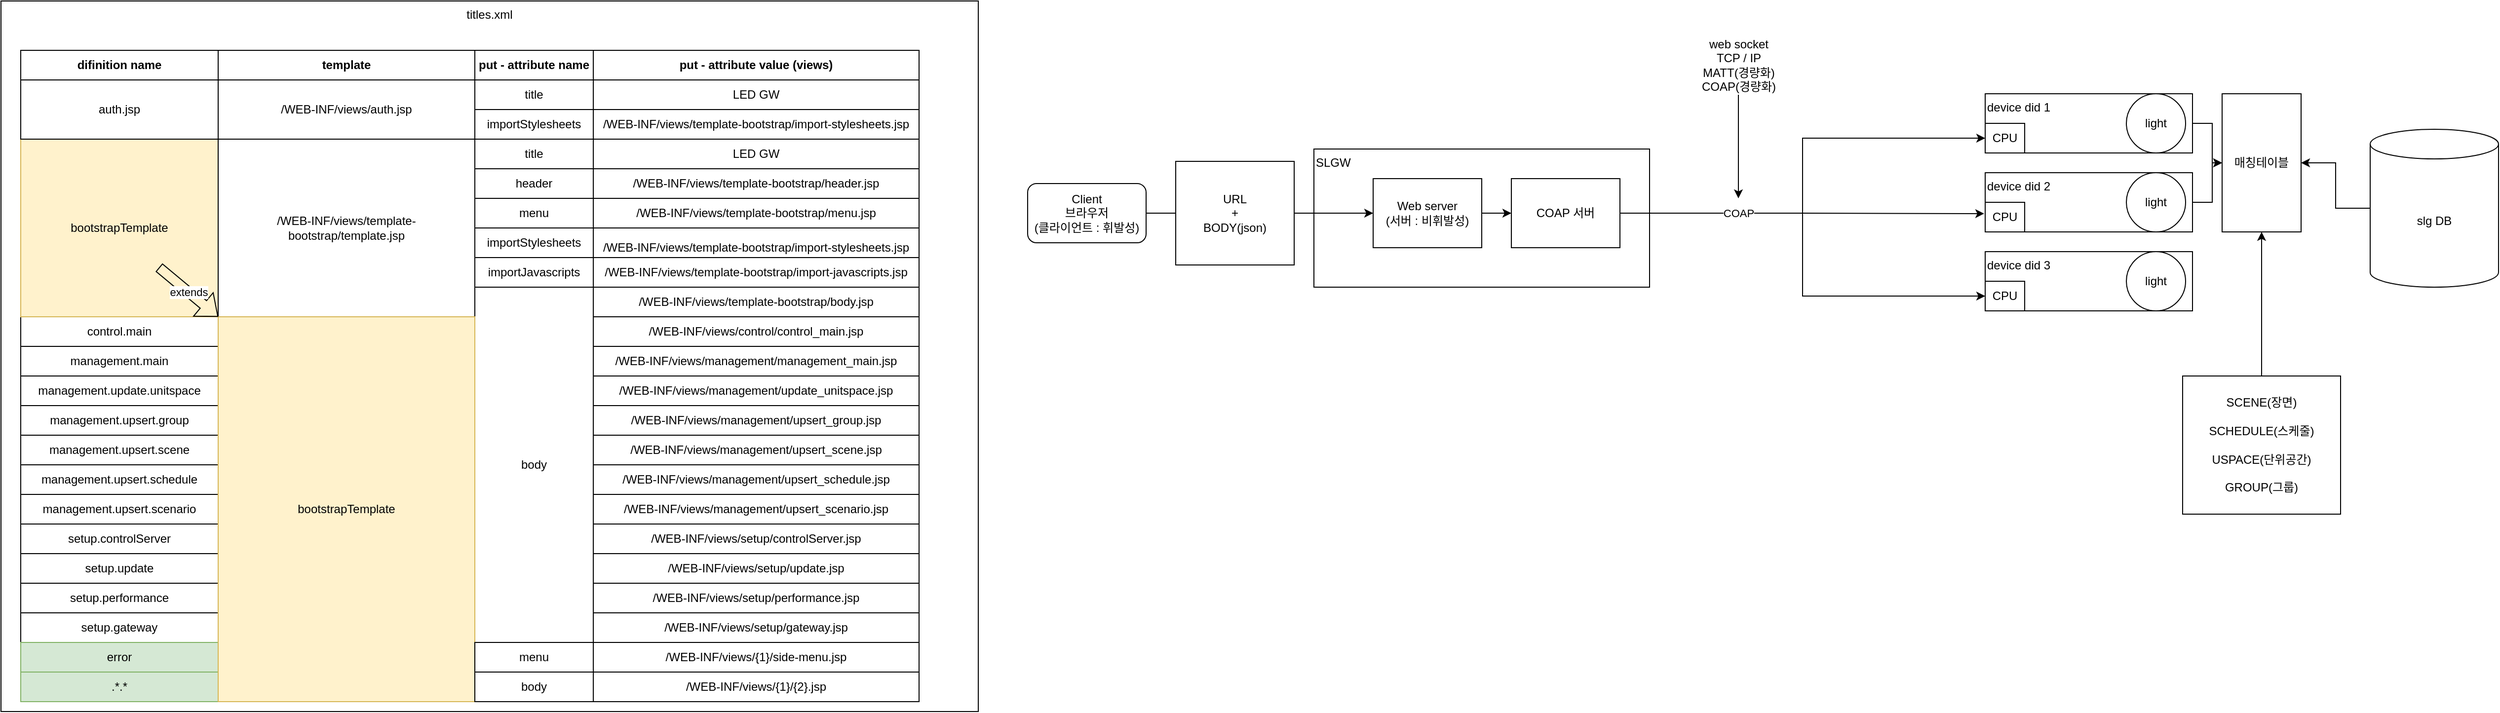 <mxfile version="18.0.7" type="github">
  <diagram id="MzFicAQLVDI_cGvtkar0" name="Page-1">
    <mxGraphModel dx="1673" dy="887" grid="1" gridSize="10" guides="1" tooltips="1" connect="1" arrows="1" fold="1" page="1" pageScale="1" pageWidth="827" pageHeight="1169" math="0" shadow="0">
      <root>
        <mxCell id="0" />
        <mxCell id="1" parent="0" />
        <mxCell id="lAMjxFeC6OFQzj6104G1-1" value="SLGW" style="rounded=0;whiteSpace=wrap;html=1;verticalAlign=top;align=left;" vertex="1" parent="1">
          <mxGeometry x="1360" y="190" width="340" height="140" as="geometry" />
        </mxCell>
        <mxCell id="Hx5KmIL_yOUIcQr_x3xt-8" value="titles.xml" style="rounded=0;whiteSpace=wrap;html=1;verticalAlign=top;" parent="1" vertex="1">
          <mxGeometry x="30" y="40" width="990" height="720" as="geometry" />
        </mxCell>
        <mxCell id="Hx5KmIL_yOUIcQr_x3xt-2" value="title" style="rounded=0;whiteSpace=wrap;html=1;" parent="1" vertex="1">
          <mxGeometry x="510" y="180" width="120" height="30" as="geometry" />
        </mxCell>
        <mxCell id="Hx5KmIL_yOUIcQr_x3xt-3" value="header" style="rounded=0;whiteSpace=wrap;html=1;" parent="1" vertex="1">
          <mxGeometry x="510" y="210" width="120" height="30" as="geometry" />
        </mxCell>
        <mxCell id="Hx5KmIL_yOUIcQr_x3xt-4" value="menu" style="rounded=0;whiteSpace=wrap;html=1;" parent="1" vertex="1">
          <mxGeometry x="510" y="240" width="120" height="30" as="geometry" />
        </mxCell>
        <mxCell id="Hx5KmIL_yOUIcQr_x3xt-5" value="importStylesheets" style="rounded=0;whiteSpace=wrap;html=1;" parent="1" vertex="1">
          <mxGeometry x="510" y="270" width="120" height="30" as="geometry" />
        </mxCell>
        <mxCell id="Hx5KmIL_yOUIcQr_x3xt-6" value="importJavascripts" style="rounded=0;whiteSpace=wrap;html=1;" parent="1" vertex="1">
          <mxGeometry x="510" y="300" width="120" height="30" as="geometry" />
        </mxCell>
        <mxCell id="Hx5KmIL_yOUIcQr_x3xt-7" value="body" style="rounded=0;whiteSpace=wrap;html=1;" parent="1" vertex="1">
          <mxGeometry x="510" y="330" width="120" height="360" as="geometry" />
        </mxCell>
        <mxCell id="Hx5KmIL_yOUIcQr_x3xt-24" value="/WEB-INF/views/{1}/side-menu.jsp" style="group;" parent="1" vertex="1" connectable="0">
          <mxGeometry x="630" y="360" width="330" height="390" as="geometry" />
        </mxCell>
        <UserObject label="/WEB-INF/views/management/upsert_scenario.jsp" link="management.upsert.scenario" id="Hx5KmIL_yOUIcQr_x3xt-25">
          <mxCell style="rounded=0;whiteSpace=wrap;html=1;" parent="Hx5KmIL_yOUIcQr_x3xt-24" vertex="1">
            <mxGeometry y="180" width="330" height="30" as="geometry" />
          </mxCell>
        </UserObject>
        <UserObject label="/WEB-INF/views/setup/controlServer.jsp" link="setup.controlServer" id="Hx5KmIL_yOUIcQr_x3xt-26">
          <mxCell style="rounded=0;whiteSpace=wrap;html=1;" parent="Hx5KmIL_yOUIcQr_x3xt-24" vertex="1">
            <mxGeometry y="210" width="330" height="30" as="geometry" />
          </mxCell>
        </UserObject>
        <UserObject label="/WEB-INF/views/setup/update.jsp" link="setup.update" id="Hx5KmIL_yOUIcQr_x3xt-27">
          <mxCell style="rounded=0;whiteSpace=wrap;html=1;" parent="Hx5KmIL_yOUIcQr_x3xt-24" vertex="1">
            <mxGeometry y="240" width="330" height="30" as="geometry" />
          </mxCell>
        </UserObject>
        <UserObject label="/WEB-INF/views/setup/performance.jsp" link="setup.performance" id="Hx5KmIL_yOUIcQr_x3xt-28">
          <mxCell style="rounded=0;whiteSpace=wrap;html=1;" parent="Hx5KmIL_yOUIcQr_x3xt-24" vertex="1">
            <mxGeometry y="270" width="330" height="30" as="geometry" />
          </mxCell>
        </UserObject>
        <UserObject label="/WEB-INF/views/setup/gateway.jsp" link="setup.gateway" id="Hx5KmIL_yOUIcQr_x3xt-29">
          <mxCell style="rounded=0;whiteSpace=wrap;html=1;" parent="Hx5KmIL_yOUIcQr_x3xt-24" vertex="1">
            <mxGeometry y="300" width="330" height="30" as="geometry" />
          </mxCell>
        </UserObject>
        <UserObject label="/WEB-INF/views/{1}/side-menu.jsp" link="setup.performance" id="Hx5KmIL_yOUIcQr_x3xt-30">
          <mxCell style="rounded=0;whiteSpace=wrap;html=1;" parent="Hx5KmIL_yOUIcQr_x3xt-24" vertex="1">
            <mxGeometry y="330" width="330" height="30" as="geometry" />
          </mxCell>
        </UserObject>
        <UserObject label="/WEB-INF/views/{1}/{2}.jsp" link="setup.performance" id="Hx5KmIL_yOUIcQr_x3xt-31">
          <mxCell style="rounded=0;whiteSpace=wrap;html=1;" parent="Hx5KmIL_yOUIcQr_x3xt-24" vertex="1">
            <mxGeometry y="360" width="330" height="30" as="geometry" />
          </mxCell>
        </UserObject>
        <mxCell id="Hx5KmIL_yOUIcQr_x3xt-32" value="/WEB-INF/views/control/control_main.jsp" style="rounded=0;whiteSpace=wrap;html=1;" parent="Hx5KmIL_yOUIcQr_x3xt-24" vertex="1">
          <mxGeometry width="330" height="30" as="geometry" />
        </mxCell>
        <mxCell id="Hx5KmIL_yOUIcQr_x3xt-33" value="/WEB-INF/views/management/management_main.jsp" style="rounded=0;whiteSpace=wrap;html=1;" parent="Hx5KmIL_yOUIcQr_x3xt-24" vertex="1">
          <mxGeometry y="30" width="330" height="30" as="geometry" />
        </mxCell>
        <mxCell id="Hx5KmIL_yOUIcQr_x3xt-34" value="/WEB-INF/views/management/update_unitspace.jsp" style="rounded=0;whiteSpace=wrap;html=1;" parent="Hx5KmIL_yOUIcQr_x3xt-24" vertex="1">
          <mxGeometry y="60" width="330" height="30" as="geometry" />
        </mxCell>
        <UserObject label="/WEB-INF/views/management/upsert_group.jsp" id="Hx5KmIL_yOUIcQr_x3xt-35">
          <mxCell style="rounded=0;whiteSpace=wrap;html=1;" parent="Hx5KmIL_yOUIcQr_x3xt-24" vertex="1">
            <mxGeometry y="90" width="330" height="30" as="geometry" />
          </mxCell>
        </UserObject>
        <UserObject label="/WEB-INF/views/management/upsert_scene.jsp" link="management.upsert.scene" id="Hx5KmIL_yOUIcQr_x3xt-36">
          <mxCell style="rounded=0;whiteSpace=wrap;html=1;" parent="Hx5KmIL_yOUIcQr_x3xt-24" vertex="1">
            <mxGeometry y="120" width="330" height="30" as="geometry" />
          </mxCell>
        </UserObject>
        <UserObject label="/WEB-INF/views/management/upsert_schedule.jsp" link="management.upsert.schedule" id="Hx5KmIL_yOUIcQr_x3xt-37">
          <mxCell style="rounded=0;whiteSpace=wrap;html=1;" parent="Hx5KmIL_yOUIcQr_x3xt-24" vertex="1">
            <mxGeometry y="150" width="330" height="30" as="geometry" />
          </mxCell>
        </UserObject>
        <mxCell id="Hx5KmIL_yOUIcQr_x3xt-9" value="control.main" style="rounded=0;whiteSpace=wrap;html=1;" parent="1" vertex="1">
          <mxGeometry x="50" y="360" width="200" height="30" as="geometry" />
        </mxCell>
        <mxCell id="Hx5KmIL_yOUIcQr_x3xt-59" value="LED GW" style="rounded=0;whiteSpace=wrap;html=1;" parent="1" vertex="1">
          <mxGeometry x="630" y="180" width="330" height="30" as="geometry" />
        </mxCell>
        <mxCell id="Hx5KmIL_yOUIcQr_x3xt-60" value="/WEB-INF/views/template-bootstrap/header.jsp" style="rounded=0;whiteSpace=wrap;html=1;" parent="1" vertex="1">
          <mxGeometry x="630" y="210" width="330" height="30" as="geometry" />
        </mxCell>
        <mxCell id="Hx5KmIL_yOUIcQr_x3xt-61" value="/WEB-INF/views/template-bootstrap/menu.jsp" style="rounded=0;whiteSpace=wrap;html=1;" parent="1" vertex="1">
          <mxGeometry x="630" y="240" width="330" height="30" as="geometry" />
        </mxCell>
        <mxCell id="Hx5KmIL_yOUIcQr_x3xt-62" value="/WEB-INF/views/template-bootstrap/import-stylesheets.jsp" style="rounded=0;whiteSpace=wrap;html=1;" parent="1" vertex="1">
          <mxGeometry x="630" y="270" width="330" height="40" as="geometry" />
        </mxCell>
        <mxCell id="Hx5KmIL_yOUIcQr_x3xt-63" value="/WEB-INF/views/template-bootstrap/body.jsp" style="rounded=0;whiteSpace=wrap;html=1;" parent="1" vertex="1">
          <mxGeometry x="630" y="330" width="330" height="30" as="geometry" />
        </mxCell>
        <mxCell id="Hx5KmIL_yOUIcQr_x3xt-64" value="/WEB-INF/views/template-bootstrap/import-javascripts.jsp" style="rounded=0;whiteSpace=wrap;html=1;" parent="1" vertex="1">
          <mxGeometry x="630" y="300" width="330" height="30" as="geometry" />
        </mxCell>
        <mxCell id="Hx5KmIL_yOUIcQr_x3xt-65" value="bootstrapTemplate" style="rounded=0;whiteSpace=wrap;html=1;fillColor=#fff2cc;strokeColor=#d6b656;" parent="1" vertex="1">
          <mxGeometry x="50" y="180" width="200" height="180" as="geometry" />
        </mxCell>
        <mxCell id="Hx5KmIL_yOUIcQr_x3xt-71" value="auth.jsp" style="rounded=0;whiteSpace=wrap;html=1;" parent="1" vertex="1">
          <mxGeometry x="50" y="120" width="200" height="60" as="geometry" />
        </mxCell>
        <mxCell id="Hx5KmIL_yOUIcQr_x3xt-73" value="/WEB-INF/views/template-bootstrap/template.jsp" style="rounded=0;whiteSpace=wrap;html=1;" parent="1" vertex="1">
          <mxGeometry x="250" y="180" width="260" height="180" as="geometry" />
        </mxCell>
        <mxCell id="Hx5KmIL_yOUIcQr_x3xt-74" value="/WEB-INF/views/auth.jsp" style="rounded=0;whiteSpace=wrap;html=1;" parent="1" vertex="1">
          <mxGeometry x="250" y="120" width="260" height="60" as="geometry" />
        </mxCell>
        <mxCell id="Hx5KmIL_yOUIcQr_x3xt-75" value="title" style="rounded=0;whiteSpace=wrap;html=1;" parent="1" vertex="1">
          <mxGeometry x="510" y="120" width="120" height="30" as="geometry" />
        </mxCell>
        <mxCell id="Hx5KmIL_yOUIcQr_x3xt-76" value="importStylesheets" style="rounded=0;whiteSpace=wrap;html=1;" parent="1" vertex="1">
          <mxGeometry x="510" y="150" width="120" height="30" as="geometry" />
        </mxCell>
        <mxCell id="Hx5KmIL_yOUIcQr_x3xt-77" value="/WEB-INF/views/template-bootstrap/import-stylesheets.jsp" style="rounded=0;whiteSpace=wrap;html=1;" parent="1" vertex="1">
          <mxGeometry x="630" y="150" width="330" height="30" as="geometry" />
        </mxCell>
        <mxCell id="Hx5KmIL_yOUIcQr_x3xt-78" value="LED GW" style="rounded=0;whiteSpace=wrap;html=1;" parent="1" vertex="1">
          <mxGeometry x="630" y="120" width="330" height="30" as="geometry" />
        </mxCell>
        <mxCell id="Hx5KmIL_yOUIcQr_x3xt-80" value="template" style="rounded=0;whiteSpace=wrap;html=1;fontStyle=1" parent="1" vertex="1">
          <mxGeometry x="250" y="90" width="260" height="30" as="geometry" />
        </mxCell>
        <mxCell id="Hx5KmIL_yOUIcQr_x3xt-81" value="difinition name" style="rounded=0;whiteSpace=wrap;html=1;fontStyle=1" parent="1" vertex="1">
          <mxGeometry x="50" y="90" width="200" height="30" as="geometry" />
        </mxCell>
        <mxCell id="Hx5KmIL_yOUIcQr_x3xt-82" value="put - attribute name" style="rounded=0;whiteSpace=wrap;html=1;fontStyle=1" parent="1" vertex="1">
          <mxGeometry x="510" y="90" width="120" height="30" as="geometry" />
        </mxCell>
        <mxCell id="Hx5KmIL_yOUIcQr_x3xt-83" value="put - attribute value (views)" style="rounded=0;whiteSpace=wrap;html=1;fontStyle=1" parent="1" vertex="1">
          <mxGeometry x="630" y="90" width="330" height="30" as="geometry" />
        </mxCell>
        <mxCell id="Hx5KmIL_yOUIcQr_x3xt-84" value="" style="group" parent="1" vertex="1" connectable="0">
          <mxGeometry x="50" y="390" width="200" height="360" as="geometry" />
        </mxCell>
        <UserObject label="management.upsert.scenario" link="management.upsert.scenario" id="Hx5KmIL_yOUIcQr_x3xt-16">
          <mxCell style="rounded=0;whiteSpace=wrap;html=1;" parent="Hx5KmIL_yOUIcQr_x3xt-84" vertex="1">
            <mxGeometry y="150" width="200" height="30" as="geometry" />
          </mxCell>
        </UserObject>
        <UserObject label="setup.controlServer" link="setup.controlServer" id="Hx5KmIL_yOUIcQr_x3xt-17">
          <mxCell style="rounded=0;whiteSpace=wrap;html=1;" parent="Hx5KmIL_yOUIcQr_x3xt-84" vertex="1">
            <mxGeometry y="180" width="200" height="30" as="geometry" />
          </mxCell>
        </UserObject>
        <UserObject label="setup.update" link="setup.update" id="Hx5KmIL_yOUIcQr_x3xt-18">
          <mxCell style="rounded=0;whiteSpace=wrap;html=1;" parent="Hx5KmIL_yOUIcQr_x3xt-84" vertex="1">
            <mxGeometry y="210" width="200" height="30" as="geometry" />
          </mxCell>
        </UserObject>
        <UserObject label="setup.performance" link="setup.performance" id="Hx5KmIL_yOUIcQr_x3xt-19">
          <mxCell style="rounded=0;whiteSpace=wrap;html=1;" parent="Hx5KmIL_yOUIcQr_x3xt-84" vertex="1">
            <mxGeometry y="240" width="200" height="30" as="geometry" />
          </mxCell>
        </UserObject>
        <UserObject label="setup.gateway" link="setup.gateway" id="Hx5KmIL_yOUIcQr_x3xt-20">
          <mxCell style="rounded=0;whiteSpace=wrap;html=1;" parent="Hx5KmIL_yOUIcQr_x3xt-84" vertex="1">
            <mxGeometry y="270" width="200" height="30" as="geometry" />
          </mxCell>
        </UserObject>
        <UserObject label="error" link="setup.performance" id="Hx5KmIL_yOUIcQr_x3xt-21">
          <mxCell style="rounded=0;whiteSpace=wrap;html=1;fillColor=#d5e8d4;strokeColor=#82b366;" parent="Hx5KmIL_yOUIcQr_x3xt-84" vertex="1">
            <mxGeometry y="300" width="200" height="30" as="geometry" />
          </mxCell>
        </UserObject>
        <UserObject label=".*.*" link="setup.performance" id="Hx5KmIL_yOUIcQr_x3xt-22">
          <mxCell style="rounded=0;whiteSpace=wrap;html=1;fillColor=#d5e8d4;strokeColor=#82b366;" parent="Hx5KmIL_yOUIcQr_x3xt-84" vertex="1">
            <mxGeometry y="330" width="200" height="30" as="geometry" />
          </mxCell>
        </UserObject>
        <mxCell id="Hx5KmIL_yOUIcQr_x3xt-10" value="management.main" style="rounded=0;whiteSpace=wrap;html=1;" parent="Hx5KmIL_yOUIcQr_x3xt-84" vertex="1">
          <mxGeometry width="200" height="30" as="geometry" />
        </mxCell>
        <mxCell id="Hx5KmIL_yOUIcQr_x3xt-11" value="management.update.unitspace" style="rounded=0;whiteSpace=wrap;html=1;" parent="Hx5KmIL_yOUIcQr_x3xt-84" vertex="1">
          <mxGeometry y="30" width="200" height="30" as="geometry" />
        </mxCell>
        <UserObject label="management.upsert.group" id="Hx5KmIL_yOUIcQr_x3xt-12">
          <mxCell style="rounded=0;whiteSpace=wrap;html=1;" parent="Hx5KmIL_yOUIcQr_x3xt-84" vertex="1">
            <mxGeometry y="60" width="200" height="30" as="geometry" />
          </mxCell>
        </UserObject>
        <UserObject label="management.upsert.scene" link="management.upsert.scene" id="Hx5KmIL_yOUIcQr_x3xt-13">
          <mxCell style="rounded=0;whiteSpace=wrap;html=1;" parent="Hx5KmIL_yOUIcQr_x3xt-84" vertex="1">
            <mxGeometry y="90" width="200" height="30" as="geometry" />
          </mxCell>
        </UserObject>
        <UserObject label="management.upsert.schedule" link="management.upsert.schedule" id="Hx5KmIL_yOUIcQr_x3xt-14">
          <mxCell style="rounded=0;whiteSpace=wrap;html=1;" parent="Hx5KmIL_yOUIcQr_x3xt-84" vertex="1">
            <mxGeometry y="120" width="200" height="30" as="geometry" />
          </mxCell>
        </UserObject>
        <mxCell id="Hx5KmIL_yOUIcQr_x3xt-85" value="bootstrapTemplate" style="rounded=0;whiteSpace=wrap;html=1;fillColor=#fff2cc;strokeColor=#d6b656;" parent="1" vertex="1">
          <mxGeometry x="250" y="360" width="260" height="390" as="geometry" />
        </mxCell>
        <mxCell id="Hx5KmIL_yOUIcQr_x3xt-86" value="extends" style="shape=flexArrow;endArrow=classic;html=1;rounded=0;entryX=0;entryY=0;entryDx=0;entryDy=0;" parent="1" target="Hx5KmIL_yOUIcQr_x3xt-85" edge="1">
          <mxGeometry width="50" height="50" relative="1" as="geometry">
            <mxPoint x="190" y="310" as="sourcePoint" />
            <mxPoint x="240" y="260" as="targetPoint" />
          </mxGeometry>
        </mxCell>
        <mxCell id="Hx5KmIL_yOUIcQr_x3xt-87" value="menu" style="rounded=0;whiteSpace=wrap;html=1;" parent="1" vertex="1">
          <mxGeometry x="510" y="690" width="120" height="30" as="geometry" />
        </mxCell>
        <mxCell id="Hx5KmIL_yOUIcQr_x3xt-88" value="body" style="rounded=0;whiteSpace=wrap;html=1;" parent="1" vertex="1">
          <mxGeometry x="510" y="720" width="120" height="30" as="geometry" />
        </mxCell>
        <mxCell id="lAMjxFeC6OFQzj6104G1-39" style="edgeStyle=orthogonalEdgeStyle;rounded=0;orthogonalLoop=1;jettySize=auto;html=1;exitX=1;exitY=0.5;exitDx=0;exitDy=0;entryX=0;entryY=0.5;entryDx=0;entryDy=0;" edge="1" parent="1" source="lAMjxFeC6OFQzj6104G1-2" target="lAMjxFeC6OFQzj6104G1-3">
          <mxGeometry relative="1" as="geometry" />
        </mxCell>
        <mxCell id="lAMjxFeC6OFQzj6104G1-2" value="Web server&lt;br&gt;(서버 : 비휘발성)" style="rounded=0;whiteSpace=wrap;html=1;" vertex="1" parent="1">
          <mxGeometry x="1420" y="220" width="110" height="70" as="geometry" />
        </mxCell>
        <mxCell id="lAMjxFeC6OFQzj6104G1-18" style="edgeStyle=orthogonalEdgeStyle;rounded=0;orthogonalLoop=1;jettySize=auto;html=1;exitX=1;exitY=0.5;exitDx=0;exitDy=0;entryX=0;entryY=0.5;entryDx=0;entryDy=0;" edge="1" parent="1" source="lAMjxFeC6OFQzj6104G1-3" target="lAMjxFeC6OFQzj6104G1-10">
          <mxGeometry relative="1" as="geometry" />
        </mxCell>
        <mxCell id="lAMjxFeC6OFQzj6104G1-19" style="edgeStyle=orthogonalEdgeStyle;rounded=0;orthogonalLoop=1;jettySize=auto;html=1;exitX=1;exitY=0.5;exitDx=0;exitDy=0;entryX=-0.025;entryY=0.383;entryDx=0;entryDy=0;entryPerimeter=0;" edge="1" parent="1" source="lAMjxFeC6OFQzj6104G1-3" target="lAMjxFeC6OFQzj6104G1-13">
          <mxGeometry relative="1" as="geometry" />
        </mxCell>
        <mxCell id="lAMjxFeC6OFQzj6104G1-20" value="COAP" style="edgeStyle=orthogonalEdgeStyle;rounded=0;orthogonalLoop=1;jettySize=auto;html=1;entryX=0;entryY=0.5;entryDx=0;entryDy=0;" edge="1" parent="1" source="lAMjxFeC6OFQzj6104G1-3" target="lAMjxFeC6OFQzj6104G1-16">
          <mxGeometry x="-0.471" relative="1" as="geometry">
            <mxPoint as="offset" />
          </mxGeometry>
        </mxCell>
        <mxCell id="lAMjxFeC6OFQzj6104G1-3" value="COAP 서버" style="rounded=0;whiteSpace=wrap;html=1;" vertex="1" parent="1">
          <mxGeometry x="1560" y="220" width="110" height="70" as="geometry" />
        </mxCell>
        <mxCell id="lAMjxFeC6OFQzj6104G1-5" style="edgeStyle=orthogonalEdgeStyle;rounded=0;orthogonalLoop=1;jettySize=auto;html=1;startArrow=none;" edge="1" parent="1" source="lAMjxFeC6OFQzj6104G1-6" target="lAMjxFeC6OFQzj6104G1-2">
          <mxGeometry relative="1" as="geometry" />
        </mxCell>
        <mxCell id="lAMjxFeC6OFQzj6104G1-4" value="Client&lt;br&gt;브라우저&lt;br&gt;(클라이언트 : 휘발성)" style="rounded=1;whiteSpace=wrap;html=1;" vertex="1" parent="1">
          <mxGeometry x="1070" y="225" width="120" height="60" as="geometry" />
        </mxCell>
        <mxCell id="lAMjxFeC6OFQzj6104G1-6" value="URL&lt;br&gt;+&lt;br&gt;BODY(json)" style="rounded=0;whiteSpace=wrap;html=1;" vertex="1" parent="1">
          <mxGeometry x="1220" y="202.5" width="120" height="105" as="geometry" />
        </mxCell>
        <mxCell id="lAMjxFeC6OFQzj6104G1-7" value="" style="edgeStyle=orthogonalEdgeStyle;rounded=0;orthogonalLoop=1;jettySize=auto;html=1;endArrow=none;" edge="1" parent="1" source="lAMjxFeC6OFQzj6104G1-4" target="lAMjxFeC6OFQzj6104G1-6">
          <mxGeometry relative="1" as="geometry">
            <mxPoint x="1190" y="255" as="sourcePoint" />
            <mxPoint x="1420" y="255" as="targetPoint" />
          </mxGeometry>
        </mxCell>
        <mxCell id="lAMjxFeC6OFQzj6104G1-43" style="edgeStyle=orthogonalEdgeStyle;rounded=0;orthogonalLoop=1;jettySize=auto;html=1;exitX=1;exitY=0.5;exitDx=0;exitDy=0;" edge="1" parent="1" source="lAMjxFeC6OFQzj6104G1-8" target="lAMjxFeC6OFQzj6104G1-24">
          <mxGeometry relative="1" as="geometry" />
        </mxCell>
        <mxCell id="lAMjxFeC6OFQzj6104G1-8" value="device did 1" style="rounded=0;whiteSpace=wrap;html=1;verticalAlign=top;align=left;" vertex="1" parent="1">
          <mxGeometry x="2040" y="134" width="210" height="60" as="geometry" />
        </mxCell>
        <mxCell id="lAMjxFeC6OFQzj6104G1-9" value="light" style="ellipse;whiteSpace=wrap;html=1;" vertex="1" parent="1">
          <mxGeometry x="2183" y="134" width="60" height="60" as="geometry" />
        </mxCell>
        <mxCell id="lAMjxFeC6OFQzj6104G1-10" value="CPU" style="rounded=0;whiteSpace=wrap;html=1;" vertex="1" parent="1">
          <mxGeometry x="2040" y="164" width="40" height="30" as="geometry" />
        </mxCell>
        <mxCell id="lAMjxFeC6OFQzj6104G1-45" style="edgeStyle=orthogonalEdgeStyle;rounded=0;orthogonalLoop=1;jettySize=auto;html=1;entryX=0;entryY=0.5;entryDx=0;entryDy=0;" edge="1" parent="1" source="lAMjxFeC6OFQzj6104G1-11" target="lAMjxFeC6OFQzj6104G1-24">
          <mxGeometry relative="1" as="geometry" />
        </mxCell>
        <mxCell id="lAMjxFeC6OFQzj6104G1-11" value="device did 2" style="rounded=0;whiteSpace=wrap;html=1;verticalAlign=top;align=left;" vertex="1" parent="1">
          <mxGeometry x="2040" y="214" width="210" height="60" as="geometry" />
        </mxCell>
        <mxCell id="lAMjxFeC6OFQzj6104G1-12" value="light" style="ellipse;whiteSpace=wrap;html=1;" vertex="1" parent="1">
          <mxGeometry x="2183" y="214" width="60" height="60" as="geometry" />
        </mxCell>
        <mxCell id="lAMjxFeC6OFQzj6104G1-13" value="CPU" style="rounded=0;whiteSpace=wrap;html=1;" vertex="1" parent="1">
          <mxGeometry x="2040" y="244" width="40" height="30" as="geometry" />
        </mxCell>
        <mxCell id="lAMjxFeC6OFQzj6104G1-14" value="device did 3" style="rounded=0;whiteSpace=wrap;html=1;align=left;verticalAlign=top;" vertex="1" parent="1">
          <mxGeometry x="2040" y="294" width="210" height="60" as="geometry" />
        </mxCell>
        <mxCell id="lAMjxFeC6OFQzj6104G1-15" value="light" style="ellipse;whiteSpace=wrap;html=1;" vertex="1" parent="1">
          <mxGeometry x="2183" y="294" width="60" height="60" as="geometry" />
        </mxCell>
        <mxCell id="lAMjxFeC6OFQzj6104G1-16" value="CPU" style="rounded=0;whiteSpace=wrap;html=1;" vertex="1" parent="1">
          <mxGeometry x="2040" y="324" width="40" height="30" as="geometry" />
        </mxCell>
        <mxCell id="lAMjxFeC6OFQzj6104G1-42" style="edgeStyle=orthogonalEdgeStyle;rounded=0;orthogonalLoop=1;jettySize=auto;html=1;" edge="1" parent="1" source="lAMjxFeC6OFQzj6104G1-23" target="lAMjxFeC6OFQzj6104G1-24">
          <mxGeometry relative="1" as="geometry" />
        </mxCell>
        <mxCell id="lAMjxFeC6OFQzj6104G1-23" value="slg DB" style="shape=cylinder3;whiteSpace=wrap;html=1;boundedLbl=1;backgroundOutline=1;size=15;" vertex="1" parent="1">
          <mxGeometry x="2430" y="170" width="130" height="160" as="geometry" />
        </mxCell>
        <mxCell id="lAMjxFeC6OFQzj6104G1-24" value="매칭테이블" style="rounded=0;whiteSpace=wrap;html=1;" vertex="1" parent="1">
          <mxGeometry x="2280" y="134" width="80" height="140" as="geometry" />
        </mxCell>
        <mxCell id="lAMjxFeC6OFQzj6104G1-41" style="edgeStyle=orthogonalEdgeStyle;rounded=0;orthogonalLoop=1;jettySize=auto;html=1;" edge="1" parent="1" source="lAMjxFeC6OFQzj6104G1-40">
          <mxGeometry relative="1" as="geometry">
            <mxPoint x="1790" y="240" as="targetPoint" />
          </mxGeometry>
        </mxCell>
        <mxCell id="lAMjxFeC6OFQzj6104G1-40" value="web socket&lt;br&gt;TCP / IP&lt;br&gt;MATT(경량화)&lt;br&gt;COAP(경량화)" style="text;html=1;align=center;verticalAlign=middle;resizable=0;points=[];autosize=1;strokeColor=none;fillColor=none;" vertex="1" parent="1">
          <mxGeometry x="1745" y="75" width="90" height="60" as="geometry" />
        </mxCell>
        <mxCell id="lAMjxFeC6OFQzj6104G1-47" style="edgeStyle=orthogonalEdgeStyle;rounded=0;orthogonalLoop=1;jettySize=auto;html=1;entryX=0.5;entryY=1;entryDx=0;entryDy=0;" edge="1" parent="1" source="lAMjxFeC6OFQzj6104G1-46" target="lAMjxFeC6OFQzj6104G1-24">
          <mxGeometry relative="1" as="geometry" />
        </mxCell>
        <mxCell id="lAMjxFeC6OFQzj6104G1-46" value="SCENE(장면)&lt;br&gt;&lt;br&gt;SCHEDULE(스케줄)&lt;br&gt;&lt;br&gt;USPACE(단위공간)&lt;br&gt;&lt;br&gt;GROUP(그룹)" style="rounded=0;whiteSpace=wrap;html=1;" vertex="1" parent="1">
          <mxGeometry x="2240" y="420" width="160" height="140" as="geometry" />
        </mxCell>
      </root>
    </mxGraphModel>
  </diagram>
</mxfile>
